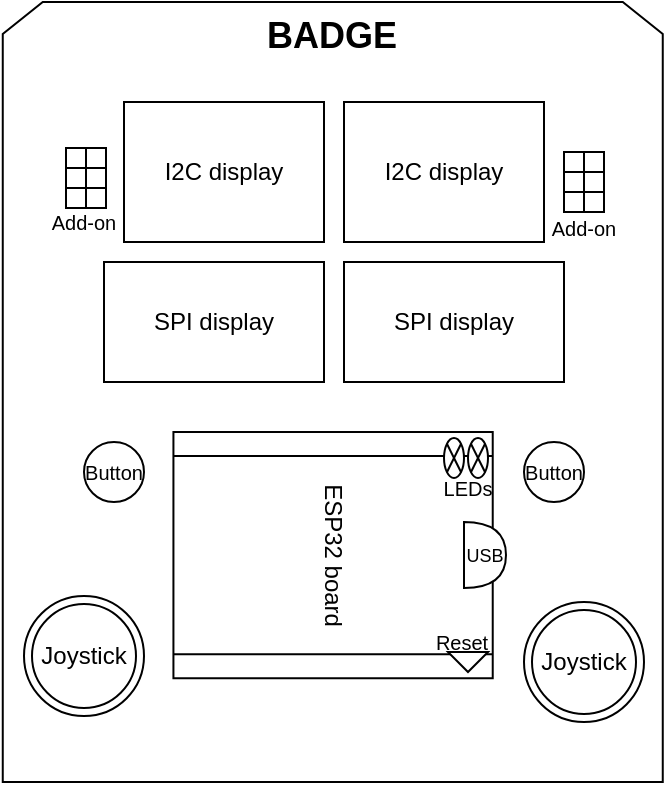 <mxfile version="14.4.3" type="device"><diagram id="DcJ02doT2OqcdeLAdH_R" name="Page-1"><mxGraphModel dx="864" dy="513" grid="1" gridSize="10" guides="1" tooltips="1" connect="1" arrows="1" fold="1" page="1" pageScale="1" pageWidth="760" pageHeight="760" math="0" shadow="0"><root><mxCell id="0"/><mxCell id="1" parent="0"/><mxCell id="weyZSp-Vd9hVThUXVPrW-16" value="BADGE" style="shape=loopLimit;whiteSpace=wrap;html=1;verticalAlign=top;fontStyle=1;fontSize=18;" vertex="1" parent="1"><mxGeometry x="149.38" y="20" width="330" height="390" as="geometry"/></mxCell><mxCell id="weyZSp-Vd9hVThUXVPrW-1" value="SPI display" style="rounded=0;whiteSpace=wrap;html=1;" vertex="1" parent="1"><mxGeometry x="200" y="150" width="110" height="60" as="geometry"/></mxCell><mxCell id="weyZSp-Vd9hVThUXVPrW-2" value="SPI display" style="rounded=0;whiteSpace=wrap;html=1;" vertex="1" parent="1"><mxGeometry x="320" y="150" width="110" height="60" as="geometry"/></mxCell><mxCell id="weyZSp-Vd9hVThUXVPrW-3" value="I2C display" style="rounded=0;whiteSpace=wrap;html=1;" vertex="1" parent="1"><mxGeometry x="210" y="70" width="100" height="70" as="geometry"/></mxCell><mxCell id="weyZSp-Vd9hVThUXVPrW-4" value="I2C display" style="rounded=0;whiteSpace=wrap;html=1;" vertex="1" parent="1"><mxGeometry x="320" y="70" width="100" height="70" as="geometry"/></mxCell><mxCell id="weyZSp-Vd9hVThUXVPrW-5" value="ESP32 board" style="shape=process;whiteSpace=wrap;html=1;backgroundOutline=1;rotation=90;" vertex="1" parent="1"><mxGeometry x="252.98" y="216.74" width="123.12" height="159.65" as="geometry"/></mxCell><mxCell id="weyZSp-Vd9hVThUXVPrW-6" value="Button" style="ellipse;whiteSpace=wrap;html=1;aspect=fixed;fontSize=10;" vertex="1" parent="1"><mxGeometry x="190" y="240" width="30" height="30" as="geometry"/></mxCell><mxCell id="weyZSp-Vd9hVThUXVPrW-7" value="Button" style="ellipse;whiteSpace=wrap;html=1;aspect=fixed;fontSize=10;" vertex="1" parent="1"><mxGeometry x="410" y="240" width="30" height="30" as="geometry"/></mxCell><mxCell id="weyZSp-Vd9hVThUXVPrW-8" value="USB" style="shape=or;whiteSpace=wrap;html=1;fontSize=9;" vertex="1" parent="1"><mxGeometry x="380" y="280" width="21" height="33" as="geometry"/></mxCell><mxCell id="weyZSp-Vd9hVThUXVPrW-9" value="" style="triangle;whiteSpace=wrap;html=1;rotation=90;" vertex="1" parent="1"><mxGeometry x="377" y="340" width="10" height="20" as="geometry"/></mxCell><mxCell id="weyZSp-Vd9hVThUXVPrW-11" value="" style="shape=sumEllipse;perimeter=ellipsePerimeter;whiteSpace=wrap;html=1;backgroundOutline=1;" vertex="1" parent="1"><mxGeometry x="370" y="238" width="10" height="20" as="geometry"/></mxCell><mxCell id="weyZSp-Vd9hVThUXVPrW-12" value="" style="shape=sumEllipse;perimeter=ellipsePerimeter;whiteSpace=wrap;html=1;backgroundOutline=1;" vertex="1" parent="1"><mxGeometry x="382" y="238" width="10" height="20" as="geometry"/></mxCell><mxCell id="weyZSp-Vd9hVThUXVPrW-56" value="" style="shape=table;html=1;whiteSpace=wrap;startSize=0;container=1;collapsible=0;childLayout=tableLayout;" vertex="1" parent="1"><mxGeometry x="430" y="95" width="20" height="30" as="geometry"/></mxCell><mxCell id="weyZSp-Vd9hVThUXVPrW-57" value="" style="shape=partialRectangle;html=1;whiteSpace=wrap;collapsible=0;dropTarget=0;pointerEvents=0;fillColor=none;top=0;left=0;bottom=0;right=0;points=[[0,0.5],[1,0.5]];portConstraint=eastwest;" vertex="1" parent="weyZSp-Vd9hVThUXVPrW-56"><mxGeometry width="20" height="10" as="geometry"/></mxCell><mxCell id="weyZSp-Vd9hVThUXVPrW-58" value="" style="shape=partialRectangle;html=1;whiteSpace=wrap;connectable=0;overflow=hidden;fillColor=none;top=0;left=0;bottom=0;right=0;" vertex="1" parent="weyZSp-Vd9hVThUXVPrW-57"><mxGeometry width="10" height="10" as="geometry"/></mxCell><mxCell id="weyZSp-Vd9hVThUXVPrW-59" value="" style="shape=partialRectangle;html=1;whiteSpace=wrap;connectable=0;overflow=hidden;fillColor=none;top=0;left=0;bottom=0;right=0;" vertex="1" parent="weyZSp-Vd9hVThUXVPrW-57"><mxGeometry x="10" width="10" height="10" as="geometry"/></mxCell><mxCell id="weyZSp-Vd9hVThUXVPrW-60" value="" style="shape=partialRectangle;html=1;whiteSpace=wrap;collapsible=0;dropTarget=0;pointerEvents=0;fillColor=none;top=0;left=0;bottom=0;right=0;points=[[0,0.5],[1,0.5]];portConstraint=eastwest;" vertex="1" parent="weyZSp-Vd9hVThUXVPrW-56"><mxGeometry y="10" width="20" height="10" as="geometry"/></mxCell><mxCell id="weyZSp-Vd9hVThUXVPrW-61" value="" style="shape=partialRectangle;html=1;whiteSpace=wrap;connectable=0;overflow=hidden;fillColor=none;top=0;left=0;bottom=0;right=0;" vertex="1" parent="weyZSp-Vd9hVThUXVPrW-60"><mxGeometry width="10" height="10" as="geometry"/></mxCell><mxCell id="weyZSp-Vd9hVThUXVPrW-62" value="" style="shape=partialRectangle;html=1;whiteSpace=wrap;connectable=0;overflow=hidden;fillColor=none;top=0;left=0;bottom=0;right=0;" vertex="1" parent="weyZSp-Vd9hVThUXVPrW-60"><mxGeometry x="10" width="10" height="10" as="geometry"/></mxCell><mxCell id="weyZSp-Vd9hVThUXVPrW-63" value="" style="shape=partialRectangle;html=1;whiteSpace=wrap;collapsible=0;dropTarget=0;pointerEvents=0;fillColor=none;top=0;left=0;bottom=0;right=0;points=[[0,0.5],[1,0.5]];portConstraint=eastwest;" vertex="1" parent="weyZSp-Vd9hVThUXVPrW-56"><mxGeometry y="20" width="20" height="10" as="geometry"/></mxCell><mxCell id="weyZSp-Vd9hVThUXVPrW-64" value="" style="shape=partialRectangle;html=1;whiteSpace=wrap;connectable=0;overflow=hidden;fillColor=none;top=0;left=0;bottom=0;right=0;" vertex="1" parent="weyZSp-Vd9hVThUXVPrW-63"><mxGeometry width="10" height="10" as="geometry"/></mxCell><mxCell id="weyZSp-Vd9hVThUXVPrW-65" value="" style="shape=partialRectangle;html=1;whiteSpace=wrap;connectable=0;overflow=hidden;fillColor=none;top=0;left=0;bottom=0;right=0;" vertex="1" parent="weyZSp-Vd9hVThUXVPrW-63"><mxGeometry x="10" width="10" height="10" as="geometry"/></mxCell><mxCell id="weyZSp-Vd9hVThUXVPrW-67" value="" style="shape=table;html=1;whiteSpace=wrap;startSize=0;container=1;collapsible=0;childLayout=tableLayout;" vertex="1" parent="1"><mxGeometry x="181" y="93" width="20" height="30" as="geometry"/></mxCell><mxCell id="weyZSp-Vd9hVThUXVPrW-68" value="" style="shape=partialRectangle;html=1;whiteSpace=wrap;collapsible=0;dropTarget=0;pointerEvents=0;fillColor=none;top=0;left=0;bottom=0;right=0;points=[[0,0.5],[1,0.5]];portConstraint=eastwest;" vertex="1" parent="weyZSp-Vd9hVThUXVPrW-67"><mxGeometry width="20" height="10" as="geometry"/></mxCell><mxCell id="weyZSp-Vd9hVThUXVPrW-69" value="" style="shape=partialRectangle;html=1;whiteSpace=wrap;connectable=0;overflow=hidden;fillColor=none;top=0;left=0;bottom=0;right=0;" vertex="1" parent="weyZSp-Vd9hVThUXVPrW-68"><mxGeometry width="10" height="10" as="geometry"/></mxCell><mxCell id="weyZSp-Vd9hVThUXVPrW-70" value="" style="shape=partialRectangle;html=1;whiteSpace=wrap;connectable=0;overflow=hidden;fillColor=none;top=0;left=0;bottom=0;right=0;" vertex="1" parent="weyZSp-Vd9hVThUXVPrW-68"><mxGeometry x="10" width="10" height="10" as="geometry"/></mxCell><mxCell id="weyZSp-Vd9hVThUXVPrW-74" value="" style="shape=partialRectangle;html=1;whiteSpace=wrap;collapsible=0;dropTarget=0;pointerEvents=0;fillColor=none;top=0;left=0;bottom=0;right=0;points=[[0,0.5],[1,0.5]];portConstraint=eastwest;" vertex="1" parent="weyZSp-Vd9hVThUXVPrW-67"><mxGeometry y="10" width="20" height="10" as="geometry"/></mxCell><mxCell id="weyZSp-Vd9hVThUXVPrW-75" value="" style="shape=partialRectangle;html=1;whiteSpace=wrap;connectable=0;overflow=hidden;fillColor=none;top=0;left=0;bottom=0;right=0;" vertex="1" parent="weyZSp-Vd9hVThUXVPrW-74"><mxGeometry width="10" height="10" as="geometry"/></mxCell><mxCell id="weyZSp-Vd9hVThUXVPrW-76" value="" style="shape=partialRectangle;html=1;whiteSpace=wrap;connectable=0;overflow=hidden;fillColor=none;top=0;left=0;bottom=0;right=0;" vertex="1" parent="weyZSp-Vd9hVThUXVPrW-74"><mxGeometry x="10" width="10" height="10" as="geometry"/></mxCell><mxCell id="weyZSp-Vd9hVThUXVPrW-71" value="" style="shape=partialRectangle;html=1;whiteSpace=wrap;collapsible=0;dropTarget=0;pointerEvents=0;fillColor=none;top=0;left=0;bottom=0;right=0;points=[[0,0.5],[1,0.5]];portConstraint=eastwest;" vertex="1" parent="weyZSp-Vd9hVThUXVPrW-67"><mxGeometry y="20" width="20" height="10" as="geometry"/></mxCell><mxCell id="weyZSp-Vd9hVThUXVPrW-72" value="" style="shape=partialRectangle;html=1;whiteSpace=wrap;connectable=0;overflow=hidden;fillColor=none;top=0;left=0;bottom=0;right=0;" vertex="1" parent="weyZSp-Vd9hVThUXVPrW-71"><mxGeometry width="10" height="10" as="geometry"/></mxCell><mxCell id="weyZSp-Vd9hVThUXVPrW-73" value="" style="shape=partialRectangle;html=1;whiteSpace=wrap;connectable=0;overflow=hidden;fillColor=none;top=0;left=0;bottom=0;right=0;" vertex="1" parent="weyZSp-Vd9hVThUXVPrW-71"><mxGeometry x="10" width="10" height="10" as="geometry"/></mxCell><mxCell id="weyZSp-Vd9hVThUXVPrW-78" value="Add-on" style="text;html=1;strokeColor=none;fillColor=none;align=center;verticalAlign=middle;whiteSpace=wrap;rounded=0;fontSize=10;" vertex="1" parent="1"><mxGeometry x="170" y="120" width="40" height="20" as="geometry"/></mxCell><mxCell id="weyZSp-Vd9hVThUXVPrW-79" value="Add-on" style="text;html=1;strokeColor=none;fillColor=none;align=center;verticalAlign=middle;whiteSpace=wrap;rounded=0;fontSize=10;" vertex="1" parent="1"><mxGeometry x="420" y="123" width="40" height="20" as="geometry"/></mxCell><mxCell id="weyZSp-Vd9hVThUXVPrW-80" value="&lt;font style=&quot;font-size: 12px&quot;&gt;Joystick&lt;/font&gt;" style="ellipse;shape=doubleEllipse;whiteSpace=wrap;html=1;aspect=fixed;fontSize=10;" vertex="1" parent="1"><mxGeometry x="160" y="317" width="60" height="60" as="geometry"/></mxCell><mxCell id="weyZSp-Vd9hVThUXVPrW-81" value="&lt;font style=&quot;font-size: 12px&quot;&gt;Joystick&lt;/font&gt;" style="ellipse;shape=doubleEllipse;whiteSpace=wrap;html=1;aspect=fixed;fontSize=10;" vertex="1" parent="1"><mxGeometry x="410" y="320" width="60" height="60" as="geometry"/></mxCell><mxCell id="weyZSp-Vd9hVThUXVPrW-82" value="LEDs" style="text;html=1;strokeColor=none;fillColor=none;align=center;verticalAlign=middle;whiteSpace=wrap;rounded=0;fontSize=10;" vertex="1" parent="1"><mxGeometry x="362" y="253" width="40" height="20" as="geometry"/></mxCell><mxCell id="weyZSp-Vd9hVThUXVPrW-83" value="Reset" style="text;html=1;strokeColor=none;fillColor=none;align=center;verticalAlign=middle;whiteSpace=wrap;rounded=0;fontSize=10;" vertex="1" parent="1"><mxGeometry x="359" y="330" width="40" height="20" as="geometry"/></mxCell></root></mxGraphModel></diagram></mxfile>
